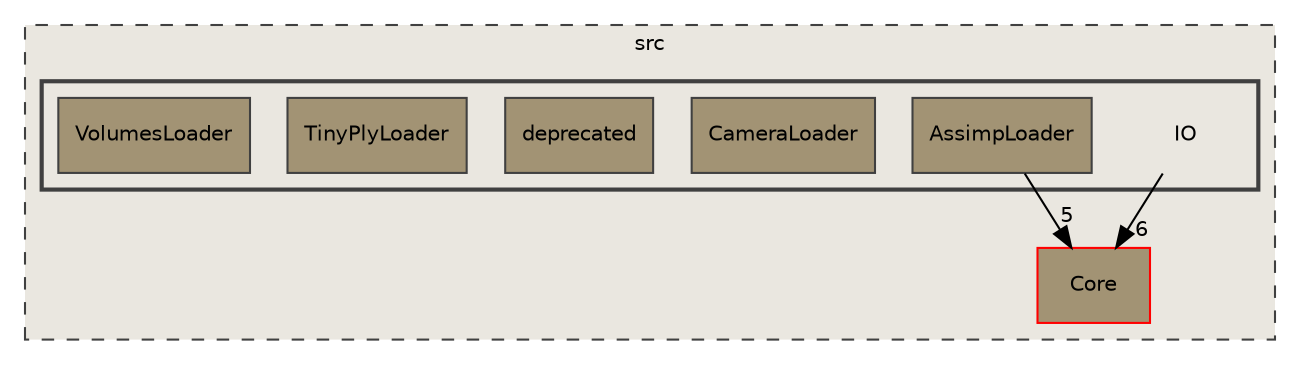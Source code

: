 digraph "/home/runner/work/Radium-Engine/Radium-Engine/src/Radium-Engine/src/IO"
{
 // INTERACTIVE_SVG=YES
 // LATEX_PDF_SIZE
  edge [fontname="Helvetica",fontsize="10",labelfontname="Helvetica",labelfontsize="10"];
  node [fontname="Helvetica",fontsize="10",shape=record];
  compound=true
  subgraph clusterdir_68267d1309a1af8e8297ef4c3efbcdba {
    graph [ bgcolor="#eae7e0", pencolor="grey25", style="filled,dashed,", label="src", fontname="Helvetica", fontsize="10", URL="dir_68267d1309a1af8e8297ef4c3efbcdba.html"]
  dir_a2f0e5642e47e7ed59fe0f0829eafb5f [shape=box, label="Core", style="filled,", fillcolor="#a29374", color="red", URL="dir_a2f0e5642e47e7ed59fe0f0829eafb5f.html"];
  subgraph clusterdir_fae119eb913a40fe8ed97cde8b98911e {
    graph [ bgcolor="#eae7e0", pencolor="grey25", style="filled,bold,", label="", fontname="Helvetica", fontsize="10", URL="dir_fae119eb913a40fe8ed97cde8b98911e.html"]
    dir_fae119eb913a40fe8ed97cde8b98911e [shape=plaintext, label="IO"];
  dir_7788c5f37a81918c772c9185f759a19f [shape=box, label="AssimpLoader", style="filled,", fillcolor="#a29374", color="grey25", URL="dir_7788c5f37a81918c772c9185f759a19f.html"];
  dir_67e32a227b28c0433b702e220b1d94de [shape=box, label="CameraLoader", style="filled,", fillcolor="#a29374", color="grey25", URL="dir_67e32a227b28c0433b702e220b1d94de.html"];
  dir_01a8c2f0fadc2dca82cf84211ec91544 [shape=box, label="deprecated", style="filled,", fillcolor="#a29374", color="grey25", URL="dir_01a8c2f0fadc2dca82cf84211ec91544.html"];
  dir_21c87f206f6872de3cc60b97917f3fdd [shape=box, label="TinyPlyLoader", style="filled,", fillcolor="#a29374", color="grey25", URL="dir_21c87f206f6872de3cc60b97917f3fdd.html"];
  dir_5f23925c27f811db82f51c72002b6339 [shape=box, label="VolumesLoader", style="filled,", fillcolor="#a29374", color="grey25", URL="dir_5f23925c27f811db82f51c72002b6339.html"];
  }
  }
  dir_fae119eb913a40fe8ed97cde8b98911e->dir_a2f0e5642e47e7ed59fe0f0829eafb5f [headlabel="6", labeldistance=1.5 headhref="dir_000018_000008.html"];
  dir_7788c5f37a81918c772c9185f759a19f->dir_a2f0e5642e47e7ed59fe0f0829eafb5f [headlabel="5", labeldistance=1.5 headhref="dir_000003_000008.html"];
}
